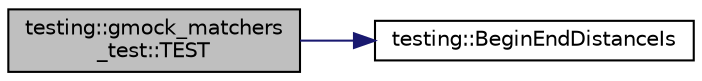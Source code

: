 digraph "testing::gmock_matchers_test::TEST"
{
  edge [fontname="Helvetica",fontsize="10",labelfontname="Helvetica",labelfontsize="10"];
  node [fontname="Helvetica",fontsize="10",shape=record];
  rankdir="LR";
  Node1701 [label="testing::gmock_matchers\l_test::TEST",height=0.2,width=0.4,color="black", fillcolor="grey75", style="filled", fontcolor="black"];
  Node1701 -> Node1702 [color="midnightblue",fontsize="10",style="solid",fontname="Helvetica"];
  Node1702 [label="testing::BeginEndDistanceIs",height=0.2,width=0.4,color="black", fillcolor="white", style="filled",URL="$d0/d75/namespacetesting.html#a122739b5b6bd9f993f26800dafdb4cc3"];
}
